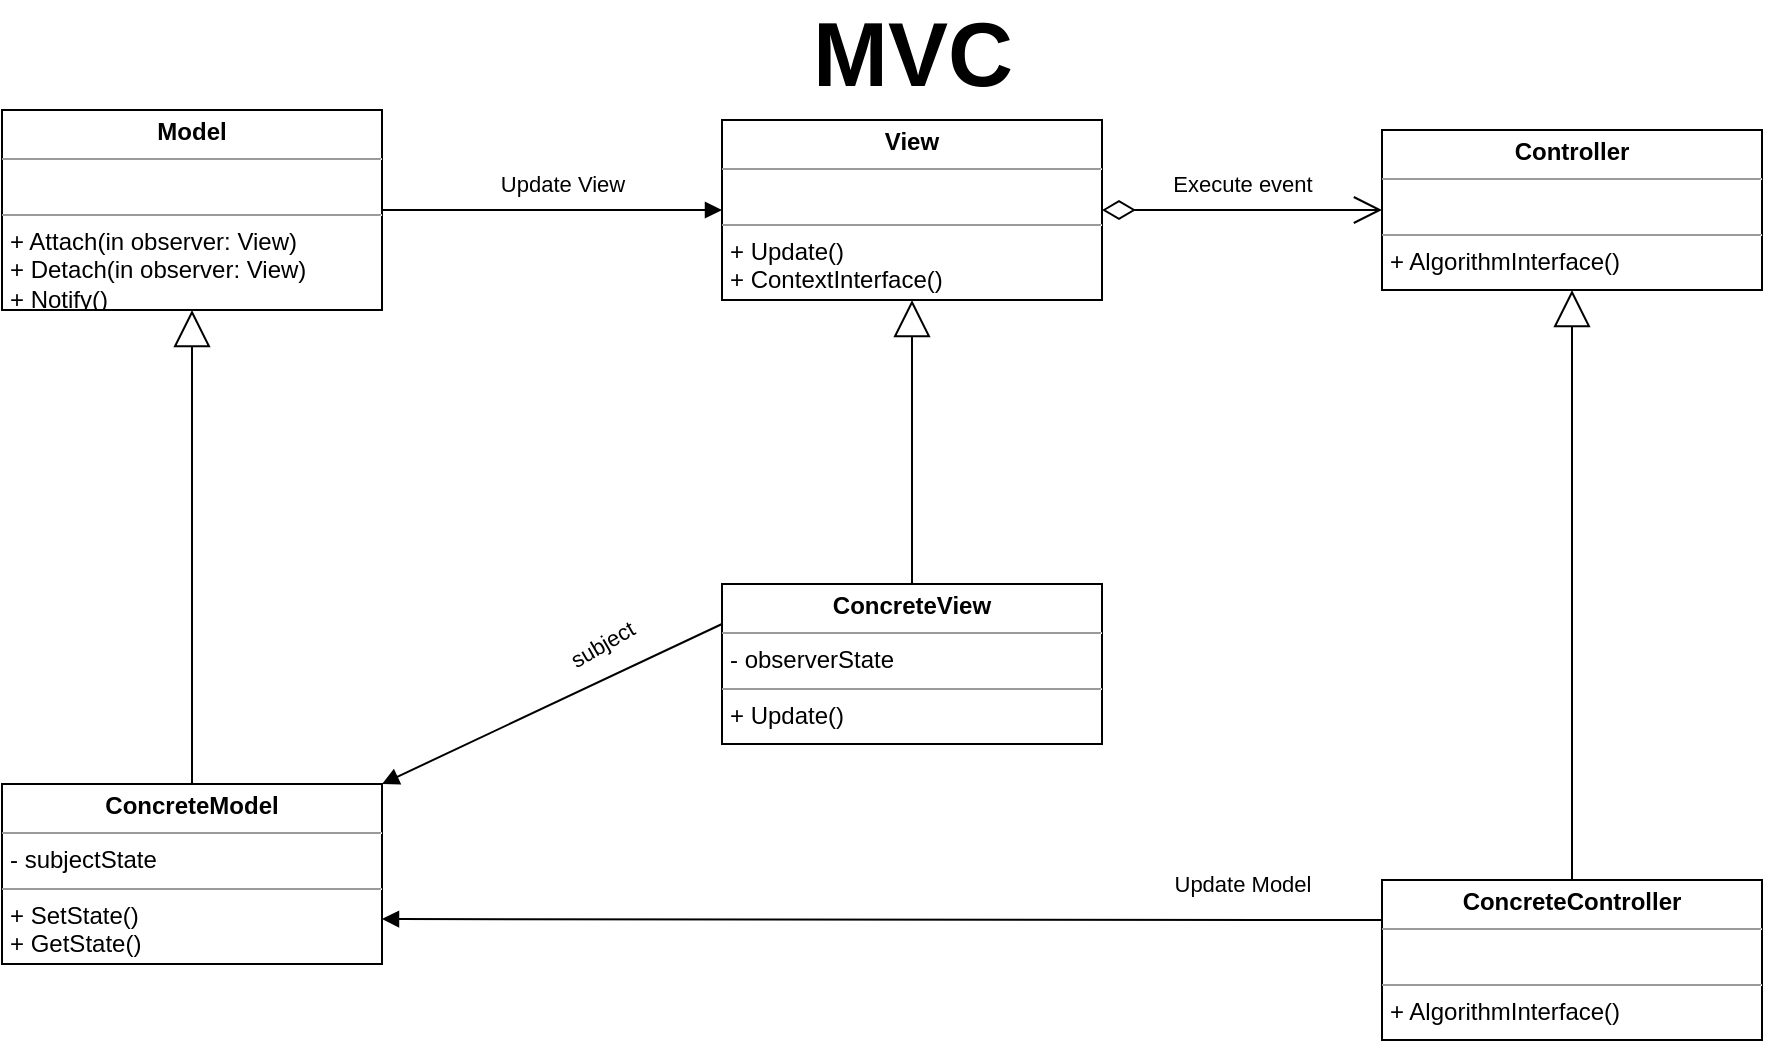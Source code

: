 <mxfile version="14.9.7" type="github" pages="3">
  <diagram name="MVC" id="Q8OBK8jg8iarGJ4GkFMG">
    <mxGraphModel dx="1246" dy="534" grid="1" gridSize="10" guides="1" tooltips="1" connect="1" arrows="1" fold="1" page="1" pageScale="1" pageWidth="850" pageHeight="1100" math="0" shadow="0">
      <root>
        <mxCell id="kVNsoRKstzG-KrucpYmG-0" />
        <mxCell id="kVNsoRKstzG-KrucpYmG-1" parent="kVNsoRKstzG-KrucpYmG-0" />
        <mxCell id="kVNsoRKstzG-KrucpYmG-2" value="&lt;p style=&quot;margin: 0px ; margin-top: 4px ; text-align: center&quot;&gt;&lt;b&gt;Controller&lt;/b&gt;&lt;/p&gt;&lt;hr size=&quot;1&quot;&gt;&lt;p style=&quot;margin: 0px ; margin-left: 4px&quot;&gt;&lt;br&gt;&lt;/p&gt;&lt;hr size=&quot;1&quot;&gt;&lt;p style=&quot;margin: 0px ; margin-left: 4px&quot;&gt;+ AlgorithmInterface()&lt;br&gt;&lt;/p&gt;" style="verticalAlign=top;align=left;overflow=fill;fontSize=12;fontFamily=Helvetica;html=1;" vertex="1" parent="kVNsoRKstzG-KrucpYmG-1">
          <mxGeometry x="1040" y="83" width="190" height="80" as="geometry" />
        </mxCell>
        <mxCell id="kVNsoRKstzG-KrucpYmG-3" value="&lt;p style=&quot;margin: 0px ; margin-top: 4px ; text-align: center&quot;&gt;&lt;b&gt;ConcreteController&lt;/b&gt;&lt;/p&gt;&lt;hr size=&quot;1&quot;&gt;&lt;p style=&quot;margin: 0px ; margin-left: 4px&quot;&gt;&lt;br&gt;&lt;/p&gt;&lt;hr size=&quot;1&quot;&gt;&lt;p style=&quot;margin: 0px ; margin-left: 4px&quot;&gt;+ AlgorithmInterface()&lt;br&gt;&lt;/p&gt;" style="verticalAlign=top;align=left;overflow=fill;fontSize=12;fontFamily=Helvetica;html=1;" vertex="1" parent="kVNsoRKstzG-KrucpYmG-1">
          <mxGeometry x="1040" y="458" width="190" height="80" as="geometry" />
        </mxCell>
        <mxCell id="kVNsoRKstzG-KrucpYmG-4" value="&lt;p style=&quot;margin: 0px ; margin-top: 4px ; text-align: center&quot;&gt;&lt;b&gt;View&lt;/b&gt;&lt;/p&gt;&lt;hr size=&quot;1&quot;&gt;&lt;p style=&quot;margin: 0px ; margin-left: 4px&quot;&gt;&lt;br&gt;&lt;/p&gt;&lt;hr size=&quot;1&quot;&gt;&lt;p style=&quot;margin: 0px ; margin-left: 4px&quot;&gt;+ Update()&lt;br&gt;&lt;/p&gt;&lt;p style=&quot;margin: 0px ; margin-left: 4px&quot;&gt;+ ContextInterface()&lt;/p&gt;" style="verticalAlign=top;align=left;overflow=fill;fontSize=12;fontFamily=Helvetica;html=1;" vertex="1" parent="kVNsoRKstzG-KrucpYmG-1">
          <mxGeometry x="710" y="78" width="190" height="90" as="geometry" />
        </mxCell>
        <mxCell id="kVNsoRKstzG-KrucpYmG-5" value="&lt;p style=&quot;margin: 0px ; margin-top: 4px ; text-align: center&quot;&gt;&lt;b&gt;Model&lt;/b&gt;&lt;/p&gt;&lt;hr size=&quot;1&quot;&gt;&lt;p style=&quot;margin: 0px ; margin-left: 4px&quot;&gt;&lt;br&gt;&lt;/p&gt;&lt;hr size=&quot;1&quot;&gt;&lt;p style=&quot;margin: 0px ; margin-left: 4px&quot;&gt;+ Attach(in observer: View)&lt;br&gt;&lt;/p&gt;&lt;p style=&quot;margin: 0px ; margin-left: 4px&quot;&gt;+ Detach(in observer: View)&lt;/p&gt;&lt;p style=&quot;margin: 0px ; margin-left: 4px&quot;&gt;+ Notify()&lt;/p&gt;" style="verticalAlign=top;align=left;overflow=fill;fontSize=12;fontFamily=Helvetica;html=1;" vertex="1" parent="kVNsoRKstzG-KrucpYmG-1">
          <mxGeometry x="350" y="73" width="190" height="100" as="geometry" />
        </mxCell>
        <mxCell id="kVNsoRKstzG-KrucpYmG-6" value="&lt;p style=&quot;margin: 0px ; margin-top: 4px ; text-align: center&quot;&gt;&lt;b&gt;ConcreteModel&lt;/b&gt;&lt;/p&gt;&lt;hr size=&quot;1&quot;&gt;&lt;p style=&quot;margin: 0px ; margin-left: 4px&quot;&gt;- subjectState&lt;/p&gt;&lt;hr size=&quot;1&quot;&gt;&lt;p style=&quot;margin: 0px ; margin-left: 4px&quot;&gt;+ SetState()&lt;br&gt;&lt;/p&gt;&lt;p style=&quot;margin: 0px ; margin-left: 4px&quot;&gt;+ GetState()&lt;/p&gt;" style="verticalAlign=top;align=left;overflow=fill;fontSize=12;fontFamily=Helvetica;html=1;" vertex="1" parent="kVNsoRKstzG-KrucpYmG-1">
          <mxGeometry x="350" y="410" width="190" height="90" as="geometry" />
        </mxCell>
        <mxCell id="kVNsoRKstzG-KrucpYmG-7" value="&lt;p style=&quot;margin: 0px ; margin-top: 4px ; text-align: center&quot;&gt;&lt;b&gt;ConcreteView&lt;/b&gt;&lt;/p&gt;&lt;hr size=&quot;1&quot;&gt;&lt;p style=&quot;margin: 0px ; margin-left: 4px&quot;&gt;- observerState&lt;/p&gt;&lt;hr size=&quot;1&quot;&gt;&lt;p style=&quot;margin: 0px ; margin-left: 4px&quot;&gt;+ Update()&lt;/p&gt;" style="verticalAlign=top;align=left;overflow=fill;fontSize=12;fontFamily=Helvetica;html=1;" vertex="1" parent="kVNsoRKstzG-KrucpYmG-1">
          <mxGeometry x="710" y="310" width="190" height="80" as="geometry" />
        </mxCell>
        <mxCell id="kVNsoRKstzG-KrucpYmG-8" value="" style="endArrow=block;startArrow=none;endFill=1;startFill=0;html=1;entryX=0;entryY=0.5;entryDx=0;entryDy=0;exitX=1;exitY=0.5;exitDx=0;exitDy=0;" edge="1" parent="kVNsoRKstzG-KrucpYmG-1" source="kVNsoRKstzG-KrucpYmG-5" target="kVNsoRKstzG-KrucpYmG-4">
          <mxGeometry width="160" relative="1" as="geometry">
            <mxPoint x="520" y="180" as="sourcePoint" />
            <mxPoint x="680" y="180" as="targetPoint" />
          </mxGeometry>
        </mxCell>
        <mxCell id="kVNsoRKstzG-KrucpYmG-9" value="Update View" style="edgeLabel;html=1;align=center;verticalAlign=middle;resizable=0;points=[];" vertex="1" connectable="0" parent="kVNsoRKstzG-KrucpYmG-8">
          <mxGeometry x="0.238" y="-4" relative="1" as="geometry">
            <mxPoint x="-15" y="-17" as="offset" />
          </mxGeometry>
        </mxCell>
        <mxCell id="kVNsoRKstzG-KrucpYmG-10" value="" style="endArrow=block;endSize=16;endFill=0;html=1;entryX=0.5;entryY=1;entryDx=0;entryDy=0;exitX=0.5;exitY=0;exitDx=0;exitDy=0;" edge="1" parent="kVNsoRKstzG-KrucpYmG-1" source="kVNsoRKstzG-KrucpYmG-3" target="kVNsoRKstzG-KrucpYmG-2">
          <mxGeometry width="160" relative="1" as="geometry">
            <mxPoint x="1040" y="349.17" as="sourcePoint" />
            <mxPoint x="1200" y="349.17" as="targetPoint" />
          </mxGeometry>
        </mxCell>
        <mxCell id="kVNsoRKstzG-KrucpYmG-11" value="" style="endArrow=block;endSize=16;endFill=0;html=1;entryX=0.5;entryY=1;entryDx=0;entryDy=0;exitX=0.5;exitY=0;exitDx=0;exitDy=0;" edge="1" parent="kVNsoRKstzG-KrucpYmG-1" source="kVNsoRKstzG-KrucpYmG-7" target="kVNsoRKstzG-KrucpYmG-4">
          <mxGeometry width="160" relative="1" as="geometry">
            <mxPoint x="1145" y="460" as="sourcePoint" />
            <mxPoint x="1145" y="173" as="targetPoint" />
          </mxGeometry>
        </mxCell>
        <mxCell id="kVNsoRKstzG-KrucpYmG-12" value="" style="html=1;verticalAlign=bottom;endArrow=block;entryX=1;entryY=0;entryDx=0;entryDy=0;exitX=0;exitY=0.25;exitDx=0;exitDy=0;" edge="1" parent="kVNsoRKstzG-KrucpYmG-1" source="kVNsoRKstzG-KrucpYmG-7" target="kVNsoRKstzG-KrucpYmG-6">
          <mxGeometry width="80" relative="1" as="geometry">
            <mxPoint x="510" y="270" as="sourcePoint" />
            <mxPoint x="590" y="270" as="targetPoint" />
          </mxGeometry>
        </mxCell>
        <mxCell id="kVNsoRKstzG-KrucpYmG-13" value="subject" style="edgeLabel;html=1;align=center;verticalAlign=middle;resizable=0;points=[];rotation=-30;" vertex="1" connectable="0" parent="kVNsoRKstzG-KrucpYmG-12">
          <mxGeometry x="-0.446" y="-2" relative="1" as="geometry">
            <mxPoint x="-12" y="-10" as="offset" />
          </mxGeometry>
        </mxCell>
        <mxCell id="kVNsoRKstzG-KrucpYmG-14" value="" style="html=1;verticalAlign=bottom;endArrow=block;entryX=1;entryY=0.75;entryDx=0;entryDy=0;exitX=0;exitY=0.25;exitDx=0;exitDy=0;" edge="1" parent="kVNsoRKstzG-KrucpYmG-1" source="kVNsoRKstzG-KrucpYmG-3" target="kVNsoRKstzG-KrucpYmG-6">
          <mxGeometry width="80" relative="1" as="geometry">
            <mxPoint x="720" y="340" as="sourcePoint" />
            <mxPoint x="540" y="420" as="targetPoint" />
          </mxGeometry>
        </mxCell>
        <mxCell id="kVNsoRKstzG-KrucpYmG-15" value="Update Model" style="edgeLabel;html=1;align=center;verticalAlign=middle;resizable=0;points=[];" vertex="1" connectable="0" parent="kVNsoRKstzG-KrucpYmG-14">
          <mxGeometry x="-0.681" y="-5" relative="1" as="geometry">
            <mxPoint x="10" y="-13" as="offset" />
          </mxGeometry>
        </mxCell>
        <mxCell id="kVNsoRKstzG-KrucpYmG-16" value="" style="endArrow=block;endSize=16;endFill=0;html=1;entryX=0.5;entryY=1;entryDx=0;entryDy=0;exitX=0.5;exitY=0;exitDx=0;exitDy=0;" edge="1" parent="kVNsoRKstzG-KrucpYmG-1" source="kVNsoRKstzG-KrucpYmG-6" target="kVNsoRKstzG-KrucpYmG-5">
          <mxGeometry width="160" relative="1" as="geometry">
            <mxPoint x="815" y="320" as="sourcePoint" />
            <mxPoint x="815" y="178" as="targetPoint" />
          </mxGeometry>
        </mxCell>
        <mxCell id="kVNsoRKstzG-KrucpYmG-17" value="" style="endArrow=open;html=1;endSize=12;startArrow=diamondThin;startSize=14;startFill=0;edgeStyle=orthogonalEdgeStyle;align=left;verticalAlign=bottom;entryX=0;entryY=0.5;entryDx=0;entryDy=0;exitX=1;exitY=0.5;exitDx=0;exitDy=0;" edge="1" parent="kVNsoRKstzG-KrucpYmG-1" source="kVNsoRKstzG-KrucpYmG-4" target="kVNsoRKstzG-KrucpYmG-2">
          <mxGeometry x="-1" y="3" relative="1" as="geometry">
            <mxPoint x="950" y="240" as="sourcePoint" />
            <mxPoint x="1110" y="240" as="targetPoint" />
          </mxGeometry>
        </mxCell>
        <mxCell id="kVNsoRKstzG-KrucpYmG-18" value="Execute event" style="edgeLabel;html=1;align=center;verticalAlign=middle;resizable=0;points=[];" vertex="1" connectable="0" parent="kVNsoRKstzG-KrucpYmG-17">
          <mxGeometry x="0.217" relative="1" as="geometry">
            <mxPoint x="-15" y="-13" as="offset" />
          </mxGeometry>
        </mxCell>
        <mxCell id="kVNsoRKstzG-KrucpYmG-19" value="&lt;b&gt;&lt;font style=&quot;font-size: 45px&quot;&gt;MVC&lt;/font&gt;&lt;/b&gt;" style="text;html=1;align=center;verticalAlign=middle;resizable=0;points=[];autosize=1;strokeColor=none;" vertex="1" parent="kVNsoRKstzG-KrucpYmG-1">
          <mxGeometry x="745" y="30" width="120" height="30" as="geometry" />
        </mxCell>
      </root>
    </mxGraphModel>
  </diagram>
  <diagram id="Fx8kKY_BRM-Lc1JYMPlF" name="MVP">
    <mxGraphModel dx="1246" dy="534" grid="1" gridSize="10" guides="1" tooltips="1" connect="1" arrows="1" fold="1" page="1" pageScale="1" pageWidth="850" pageHeight="1100" math="0" shadow="0">
      <root>
        <mxCell id="0" />
        <mxCell id="1" parent="0" />
        <mxCell id="iWd5NyOoECmbzADoSU0J-9" value="&lt;p style=&quot;margin: 0px ; margin-top: 4px ; text-align: center&quot;&gt;&lt;b&gt;View&lt;/b&gt;&lt;/p&gt;&lt;hr size=&quot;1&quot;&gt;&lt;p style=&quot;margin: 0px ; margin-left: 4px&quot;&gt;&lt;br&gt;&lt;/p&gt;&lt;hr size=&quot;1&quot;&gt;&lt;p style=&quot;margin: 0px ; margin-left: 4px&quot;&gt;+ Update()&lt;/p&gt;" style="verticalAlign=top;align=left;overflow=fill;fontSize=12;fontFamily=Helvetica;html=1;" vertex="1" parent="1">
          <mxGeometry x="120" y="230" width="90" height="80" as="geometry" />
        </mxCell>
        <mxCell id="iWd5NyOoECmbzADoSU0J-10" value="&lt;p style=&quot;margin: 0px ; margin-top: 4px ; text-align: center&quot;&gt;&lt;b&gt;Model&lt;/b&gt;&lt;/p&gt;&lt;hr size=&quot;1&quot;&gt;&lt;p style=&quot;margin: 0px ; margin-left: 4px&quot;&gt;&lt;br&gt;&lt;/p&gt;&lt;hr size=&quot;1&quot;&gt;&lt;p style=&quot;margin: 0px ; margin-left: 4px&quot;&gt;+ SetState()&lt;/p&gt;&lt;p style=&quot;margin: 0px ; margin-left: 4px&quot;&gt;+ GetState()&lt;/p&gt;" style="verticalAlign=top;align=left;overflow=fill;fontSize=12;fontFamily=Helvetica;html=1;" vertex="1" parent="1">
          <mxGeometry x="100" y="518" width="110" height="100" as="geometry" />
        </mxCell>
        <mxCell id="iWd5NyOoECmbzADoSU0J-30" value="&lt;b&gt;&lt;font style=&quot;font-size: 45px&quot;&gt;MVP&lt;/font&gt;&lt;/b&gt;" style="text;html=1;align=center;verticalAlign=middle;resizable=0;points=[];autosize=1;strokeColor=none;" vertex="1" parent="1">
          <mxGeometry x="400" y="90" width="110" height="30" as="geometry" />
        </mxCell>
        <mxCell id="wLuInHaEAMxixHWDk6zt-2" value="&lt;p style=&quot;margin: 0px ; margin-top: 4px ; text-align: center&quot;&gt;&lt;b&gt;Interactor&lt;/b&gt;&lt;/p&gt;&lt;hr size=&quot;1&quot;&gt;&lt;p style=&quot;margin: 0px ; margin-left: 4px&quot;&gt;&lt;br&gt;&lt;/p&gt;&lt;hr size=&quot;1&quot;&gt;&lt;p style=&quot;margin: 0px ; margin-left: 4px&quot;&gt;+ AddItem()&lt;/p&gt;" style="verticalAlign=top;align=left;overflow=fill;fontSize=12;fontFamily=Helvetica;html=1;" vertex="1" parent="1">
          <mxGeometry x="410" y="160" width="90" height="80" as="geometry" />
        </mxCell>
        <mxCell id="wLuInHaEAMxixHWDk6zt-3" value="&lt;p style=&quot;margin: 0px ; margin-top: 4px ; text-align: center&quot;&gt;&lt;b&gt;Presenter&lt;/b&gt;&lt;/p&gt;&lt;hr size=&quot;1&quot;&gt;&lt;p style=&quot;margin: 0px ; margin-left: 4px&quot;&gt;&lt;br&gt;&lt;/p&gt;&lt;hr size=&quot;1&quot;&gt;&lt;p style=&quot;margin: 0px ; margin-left: 4px&quot;&gt;+ CreateView()&lt;/p&gt;" style="verticalAlign=top;align=left;overflow=fill;fontSize=12;fontFamily=Helvetica;html=1;" vertex="1" parent="1">
          <mxGeometry x="410" y="370" width="90" height="80" as="geometry" />
        </mxCell>
        <mxCell id="wLuInHaEAMxixHWDk6zt-4" value="&lt;p style=&quot;margin: 0px ; margin-top: 4px ; text-align: center&quot;&gt;&lt;b&gt;Command&lt;/b&gt;&lt;/p&gt;&lt;hr size=&quot;1&quot;&gt;&lt;p style=&quot;margin: 0px ; margin-left: 4px&quot;&gt;&lt;br&gt;&lt;/p&gt;&lt;hr size=&quot;1&quot;&gt;&lt;p style=&quot;margin: 0px ; margin-left: 4px&quot;&gt;+ doCommand()&lt;/p&gt;&lt;p style=&quot;margin: 0px ; margin-left: 4px&quot;&gt;+ undoCommand&lt;/p&gt;" style="verticalAlign=top;align=left;overflow=fill;fontSize=12;fontFamily=Helvetica;html=1;" vertex="1" parent="1">
          <mxGeometry x="400" y="528" width="110" height="92" as="geometry" />
        </mxCell>
        <mxCell id="wLuInHaEAMxixHWDk6zt-5" value="&lt;p style=&quot;margin: 0px ; margin-top: 4px ; text-align: center&quot;&gt;&lt;b&gt;Selection&lt;/b&gt;&lt;/p&gt;&lt;hr size=&quot;1&quot;&gt;&lt;p style=&quot;margin: 0px ; margin-left: 4px&quot;&gt;- State&lt;/p&gt;&lt;hr size=&quot;1&quot;&gt;&lt;p style=&quot;margin: 0px ; margin-left: 4px&quot;&gt;&lt;br&gt;&lt;/p&gt;" style="verticalAlign=top;align=left;overflow=fill;fontSize=12;fontFamily=Helvetica;html=1;" vertex="1" parent="1">
          <mxGeometry x="640" y="370" width="90" height="80" as="geometry" />
        </mxCell>
        <mxCell id="wLuInHaEAMxixHWDk6zt-10" value="" style="endArrow=open;endFill=1;endSize=12;html=1;entryX=0.75;entryY=1;entryDx=0;entryDy=0;exitX=0.75;exitY=0;exitDx=0;exitDy=0;" edge="1" parent="1" source="wLuInHaEAMxixHWDk6zt-3" target="wLuInHaEAMxixHWDk6zt-2">
          <mxGeometry width="160" relative="1" as="geometry">
            <mxPoint x="220" y="460" as="sourcePoint" />
            <mxPoint x="380" y="460" as="targetPoint" />
          </mxGeometry>
        </mxCell>
        <mxCell id="wLuInHaEAMxixHWDk6zt-11" value="" style="endArrow=open;endFill=1;endSize=12;html=1;entryX=0.25;entryY=0;entryDx=0;entryDy=0;exitX=0.25;exitY=1;exitDx=0;exitDy=0;" edge="1" parent="1" source="wLuInHaEAMxixHWDk6zt-2" target="wLuInHaEAMxixHWDk6zt-3">
          <mxGeometry width="160" relative="1" as="geometry">
            <mxPoint x="487.5" y="380" as="sourcePoint" />
            <mxPoint x="487.5" y="250" as="targetPoint" />
          </mxGeometry>
        </mxCell>
        <mxCell id="wLuInHaEAMxixHWDk6zt-12" value="" style="endArrow=open;endFill=1;endSize=12;html=1;entryX=0;entryY=0.25;entryDx=0;entryDy=0;exitX=1;exitY=0.25;exitDx=0;exitDy=0;" edge="1" parent="1" source="iWd5NyOoECmbzADoSU0J-9" target="wLuInHaEAMxixHWDk6zt-2">
          <mxGeometry width="160" relative="1" as="geometry">
            <mxPoint x="442.5" y="250" as="sourcePoint" />
            <mxPoint x="442.5" y="380" as="targetPoint" />
          </mxGeometry>
        </mxCell>
        <mxCell id="wLuInHaEAMxixHWDk6zt-14" value="" style="endArrow=open;html=1;endSize=12;startArrow=diamondThin;startSize=14;startFill=0;edgeStyle=orthogonalEdgeStyle;align=left;verticalAlign=bottom;entryX=1;entryY=0.5;entryDx=0;entryDy=0;exitX=0;exitY=0.25;exitDx=0;exitDy=0;" edge="1" parent="1" source="wLuInHaEAMxixHWDk6zt-3" target="iWd5NyOoECmbzADoSU0J-9">
          <mxGeometry x="-1" y="3" relative="1" as="geometry">
            <mxPoint x="150" y="430" as="sourcePoint" />
            <mxPoint x="310" y="430" as="targetPoint" />
          </mxGeometry>
        </mxCell>
        <mxCell id="wLuInHaEAMxixHWDk6zt-15" value="" style="endArrow=open;html=1;endSize=12;startArrow=diamondThin;startSize=14;startFill=0;edgeStyle=orthogonalEdgeStyle;align=left;verticalAlign=bottom;entryX=1;entryY=0.25;entryDx=0;entryDy=0;exitX=0;exitY=0.75;exitDx=0;exitDy=0;" edge="1" parent="1" source="wLuInHaEAMxixHWDk6zt-3" target="iWd5NyOoECmbzADoSU0J-10">
          <mxGeometry x="-1" y="3" relative="1" as="geometry">
            <mxPoint x="420" y="400" as="sourcePoint" />
            <mxPoint x="220" y="280" as="targetPoint" />
          </mxGeometry>
        </mxCell>
        <mxCell id="wLuInHaEAMxixHWDk6zt-16" value="" style="endArrow=open;html=1;endSize=12;startArrow=diamondThin;startSize=14;startFill=0;edgeStyle=orthogonalEdgeStyle;align=left;verticalAlign=bottom;entryX=0.5;entryY=0;entryDx=0;entryDy=0;exitX=0.5;exitY=1;exitDx=0;exitDy=0;" edge="1" parent="1" source="wLuInHaEAMxixHWDk6zt-3" target="wLuInHaEAMxixHWDk6zt-4">
          <mxGeometry x="-1" y="3" relative="1" as="geometry">
            <mxPoint x="420" y="440" as="sourcePoint" />
            <mxPoint x="220" y="553" as="targetPoint" />
          </mxGeometry>
        </mxCell>
        <mxCell id="wLuInHaEAMxixHWDk6zt-17" value="" style="endArrow=open;html=1;endSize=12;startArrow=diamondThin;startSize=14;startFill=0;edgeStyle=orthogonalEdgeStyle;align=left;verticalAlign=bottom;entryX=0;entryY=0.5;entryDx=0;entryDy=0;exitX=1;exitY=0.5;exitDx=0;exitDy=0;" edge="1" parent="1" source="wLuInHaEAMxixHWDk6zt-3" target="wLuInHaEAMxixHWDk6zt-5">
          <mxGeometry x="-1" y="3" relative="1" as="geometry">
            <mxPoint x="465" y="460" as="sourcePoint" />
            <mxPoint x="465" y="538" as="targetPoint" />
          </mxGeometry>
        </mxCell>
      </root>
    </mxGraphModel>
  </diagram>
  <diagram name="MVVM" id="uQm-4-SEOfxKTQ9WFlBp">
    <mxGraphModel dx="1246" dy="534" grid="1" gridSize="10" guides="1" tooltips="1" connect="1" arrows="1" fold="1" page="1" pageScale="1" pageWidth="850" pageHeight="1100" math="0" shadow="0">
      <root>
        <mxCell id="yLuWPBMP9b1I59TNnEor-0" />
        <mxCell id="yLuWPBMP9b1I59TNnEor-1" parent="yLuWPBMP9b1I59TNnEor-0" />
        <mxCell id="yLuWPBMP9b1I59TNnEor-2" value="&lt;p style=&quot;margin: 0px ; margin-top: 4px ; text-align: center&quot;&gt;&lt;b&gt;Controller&lt;/b&gt;&lt;/p&gt;&lt;hr size=&quot;1&quot;&gt;&lt;p style=&quot;margin: 0px ; margin-left: 4px&quot;&gt;&lt;br&gt;&lt;/p&gt;&lt;hr size=&quot;1&quot;&gt;&lt;p style=&quot;margin: 0px ; margin-left: 4px&quot;&gt;+ AlgorithmInterface()&lt;br&gt;&lt;/p&gt;" style="verticalAlign=top;align=left;overflow=fill;fontSize=12;fontFamily=Helvetica;html=1;" vertex="1" parent="yLuWPBMP9b1I59TNnEor-1">
          <mxGeometry x="1040" y="83" width="190" height="80" as="geometry" />
        </mxCell>
        <mxCell id="yLuWPBMP9b1I59TNnEor-3" value="&lt;p style=&quot;margin: 0px ; margin-top: 4px ; text-align: center&quot;&gt;&lt;b&gt;ConcreteController&lt;/b&gt;&lt;/p&gt;&lt;hr size=&quot;1&quot;&gt;&lt;p style=&quot;margin: 0px ; margin-left: 4px&quot;&gt;&lt;br&gt;&lt;/p&gt;&lt;hr size=&quot;1&quot;&gt;&lt;p style=&quot;margin: 0px ; margin-left: 4px&quot;&gt;+ AlgorithmInterface()&lt;br&gt;&lt;/p&gt;" style="verticalAlign=top;align=left;overflow=fill;fontSize=12;fontFamily=Helvetica;html=1;" vertex="1" parent="yLuWPBMP9b1I59TNnEor-1">
          <mxGeometry x="1040" y="458" width="190" height="80" as="geometry" />
        </mxCell>
        <mxCell id="yLuWPBMP9b1I59TNnEor-4" value="&lt;p style=&quot;margin: 0px ; margin-top: 4px ; text-align: center&quot;&gt;&lt;b&gt;View&lt;/b&gt;&lt;/p&gt;&lt;hr size=&quot;1&quot;&gt;&lt;p style=&quot;margin: 0px ; margin-left: 4px&quot;&gt;&lt;br&gt;&lt;/p&gt;&lt;hr size=&quot;1&quot;&gt;&lt;p style=&quot;margin: 0px ; margin-left: 4px&quot;&gt;+ Update()&lt;br&gt;&lt;/p&gt;&lt;p style=&quot;margin: 0px ; margin-left: 4px&quot;&gt;+ ContextInterface()&lt;/p&gt;" style="verticalAlign=top;align=left;overflow=fill;fontSize=12;fontFamily=Helvetica;html=1;" vertex="1" parent="yLuWPBMP9b1I59TNnEor-1">
          <mxGeometry x="710" y="78" width="190" height="90" as="geometry" />
        </mxCell>
        <mxCell id="yLuWPBMP9b1I59TNnEor-5" value="&lt;p style=&quot;margin: 0px ; margin-top: 4px ; text-align: center&quot;&gt;&lt;b&gt;Model&lt;/b&gt;&lt;/p&gt;&lt;hr size=&quot;1&quot;&gt;&lt;p style=&quot;margin: 0px ; margin-left: 4px&quot;&gt;&lt;br&gt;&lt;/p&gt;&lt;hr size=&quot;1&quot;&gt;&lt;p style=&quot;margin: 0px ; margin-left: 4px&quot;&gt;+ Attach(in observer: View)&lt;br&gt;&lt;/p&gt;&lt;p style=&quot;margin: 0px ; margin-left: 4px&quot;&gt;+ Detach(in observer: View)&lt;/p&gt;&lt;p style=&quot;margin: 0px ; margin-left: 4px&quot;&gt;+ Notify()&lt;/p&gt;" style="verticalAlign=top;align=left;overflow=fill;fontSize=12;fontFamily=Helvetica;html=1;" vertex="1" parent="yLuWPBMP9b1I59TNnEor-1">
          <mxGeometry x="350" y="73" width="190" height="100" as="geometry" />
        </mxCell>
        <mxCell id="yLuWPBMP9b1I59TNnEor-6" value="&lt;p style=&quot;margin: 0px ; margin-top: 4px ; text-align: center&quot;&gt;&lt;b&gt;ConcreteModel&lt;/b&gt;&lt;/p&gt;&lt;hr size=&quot;1&quot;&gt;&lt;p style=&quot;margin: 0px ; margin-left: 4px&quot;&gt;- subjectState&lt;/p&gt;&lt;hr size=&quot;1&quot;&gt;&lt;p style=&quot;margin: 0px ; margin-left: 4px&quot;&gt;+ SetState()&lt;br&gt;&lt;/p&gt;&lt;p style=&quot;margin: 0px ; margin-left: 4px&quot;&gt;+ GetState()&lt;/p&gt;" style="verticalAlign=top;align=left;overflow=fill;fontSize=12;fontFamily=Helvetica;html=1;" vertex="1" parent="yLuWPBMP9b1I59TNnEor-1">
          <mxGeometry x="350" y="410" width="190" height="90" as="geometry" />
        </mxCell>
        <mxCell id="yLuWPBMP9b1I59TNnEor-7" value="&lt;p style=&quot;margin: 0px ; margin-top: 4px ; text-align: center&quot;&gt;&lt;b&gt;ConcreteView&lt;/b&gt;&lt;/p&gt;&lt;hr size=&quot;1&quot;&gt;&lt;p style=&quot;margin: 0px ; margin-left: 4px&quot;&gt;- observerState&lt;/p&gt;&lt;hr size=&quot;1&quot;&gt;&lt;p style=&quot;margin: 0px ; margin-left: 4px&quot;&gt;+ Update()&lt;/p&gt;" style="verticalAlign=top;align=left;overflow=fill;fontSize=12;fontFamily=Helvetica;html=1;" vertex="1" parent="yLuWPBMP9b1I59TNnEor-1">
          <mxGeometry x="710" y="310" width="190" height="80" as="geometry" />
        </mxCell>
        <mxCell id="yLuWPBMP9b1I59TNnEor-8" value="" style="endArrow=block;startArrow=none;endFill=1;startFill=0;html=1;entryX=0;entryY=0.5;entryDx=0;entryDy=0;exitX=1;exitY=0.5;exitDx=0;exitDy=0;" edge="1" parent="yLuWPBMP9b1I59TNnEor-1" source="yLuWPBMP9b1I59TNnEor-5" target="yLuWPBMP9b1I59TNnEor-4">
          <mxGeometry width="160" relative="1" as="geometry">
            <mxPoint x="520" y="180" as="sourcePoint" />
            <mxPoint x="680" y="180" as="targetPoint" />
          </mxGeometry>
        </mxCell>
        <mxCell id="yLuWPBMP9b1I59TNnEor-9" value="Update View" style="edgeLabel;html=1;align=center;verticalAlign=middle;resizable=0;points=[];" vertex="1" connectable="0" parent="yLuWPBMP9b1I59TNnEor-8">
          <mxGeometry x="0.238" y="-4" relative="1" as="geometry">
            <mxPoint x="-15" y="-17" as="offset" />
          </mxGeometry>
        </mxCell>
        <mxCell id="yLuWPBMP9b1I59TNnEor-10" value="" style="endArrow=block;endSize=16;endFill=0;html=1;entryX=0.5;entryY=1;entryDx=0;entryDy=0;exitX=0.5;exitY=0;exitDx=0;exitDy=0;" edge="1" parent="yLuWPBMP9b1I59TNnEor-1" source="yLuWPBMP9b1I59TNnEor-3" target="yLuWPBMP9b1I59TNnEor-2">
          <mxGeometry width="160" relative="1" as="geometry">
            <mxPoint x="1040" y="349.17" as="sourcePoint" />
            <mxPoint x="1200" y="349.17" as="targetPoint" />
          </mxGeometry>
        </mxCell>
        <mxCell id="yLuWPBMP9b1I59TNnEor-11" value="" style="endArrow=block;endSize=16;endFill=0;html=1;entryX=0.5;entryY=1;entryDx=0;entryDy=0;exitX=0.5;exitY=0;exitDx=0;exitDy=0;" edge="1" parent="yLuWPBMP9b1I59TNnEor-1" source="yLuWPBMP9b1I59TNnEor-7" target="yLuWPBMP9b1I59TNnEor-4">
          <mxGeometry width="160" relative="1" as="geometry">
            <mxPoint x="1145" y="460" as="sourcePoint" />
            <mxPoint x="1145" y="173" as="targetPoint" />
          </mxGeometry>
        </mxCell>
        <mxCell id="yLuWPBMP9b1I59TNnEor-12" value="" style="html=1;verticalAlign=bottom;endArrow=block;entryX=1;entryY=0;entryDx=0;entryDy=0;exitX=0;exitY=0.25;exitDx=0;exitDy=0;" edge="1" parent="yLuWPBMP9b1I59TNnEor-1" source="yLuWPBMP9b1I59TNnEor-7" target="yLuWPBMP9b1I59TNnEor-6">
          <mxGeometry width="80" relative="1" as="geometry">
            <mxPoint x="510" y="270" as="sourcePoint" />
            <mxPoint x="590" y="270" as="targetPoint" />
          </mxGeometry>
        </mxCell>
        <mxCell id="yLuWPBMP9b1I59TNnEor-13" value="subject" style="edgeLabel;html=1;align=center;verticalAlign=middle;resizable=0;points=[];rotation=-30;" vertex="1" connectable="0" parent="yLuWPBMP9b1I59TNnEor-12">
          <mxGeometry x="-0.446" y="-2" relative="1" as="geometry">
            <mxPoint x="-12" y="-10" as="offset" />
          </mxGeometry>
        </mxCell>
        <mxCell id="yLuWPBMP9b1I59TNnEor-14" value="" style="html=1;verticalAlign=bottom;endArrow=block;entryX=1;entryY=0.75;entryDx=0;entryDy=0;exitX=0;exitY=0.25;exitDx=0;exitDy=0;" edge="1" parent="yLuWPBMP9b1I59TNnEor-1" source="yLuWPBMP9b1I59TNnEor-3" target="yLuWPBMP9b1I59TNnEor-6">
          <mxGeometry width="80" relative="1" as="geometry">
            <mxPoint x="720" y="340" as="sourcePoint" />
            <mxPoint x="540" y="420" as="targetPoint" />
          </mxGeometry>
        </mxCell>
        <mxCell id="yLuWPBMP9b1I59TNnEor-15" value="Update Model" style="edgeLabel;html=1;align=center;verticalAlign=middle;resizable=0;points=[];" vertex="1" connectable="0" parent="yLuWPBMP9b1I59TNnEor-14">
          <mxGeometry x="-0.681" y="-5" relative="1" as="geometry">
            <mxPoint x="10" y="-13" as="offset" />
          </mxGeometry>
        </mxCell>
        <mxCell id="yLuWPBMP9b1I59TNnEor-16" value="" style="endArrow=block;endSize=16;endFill=0;html=1;entryX=0.5;entryY=1;entryDx=0;entryDy=0;exitX=0.5;exitY=0;exitDx=0;exitDy=0;" edge="1" parent="yLuWPBMP9b1I59TNnEor-1" source="yLuWPBMP9b1I59TNnEor-6" target="yLuWPBMP9b1I59TNnEor-5">
          <mxGeometry width="160" relative="1" as="geometry">
            <mxPoint x="815" y="320" as="sourcePoint" />
            <mxPoint x="815" y="178" as="targetPoint" />
          </mxGeometry>
        </mxCell>
        <mxCell id="yLuWPBMP9b1I59TNnEor-17" value="" style="endArrow=open;html=1;endSize=12;startArrow=diamondThin;startSize=14;startFill=0;edgeStyle=orthogonalEdgeStyle;align=left;verticalAlign=bottom;entryX=0;entryY=0.5;entryDx=0;entryDy=0;exitX=1;exitY=0.5;exitDx=0;exitDy=0;" edge="1" parent="yLuWPBMP9b1I59TNnEor-1" source="yLuWPBMP9b1I59TNnEor-4" target="yLuWPBMP9b1I59TNnEor-2">
          <mxGeometry x="-1" y="3" relative="1" as="geometry">
            <mxPoint x="950" y="240" as="sourcePoint" />
            <mxPoint x="1110" y="240" as="targetPoint" />
          </mxGeometry>
        </mxCell>
        <mxCell id="yLuWPBMP9b1I59TNnEor-18" value="Execute event" style="edgeLabel;html=1;align=center;verticalAlign=middle;resizable=0;points=[];" vertex="1" connectable="0" parent="yLuWPBMP9b1I59TNnEor-17">
          <mxGeometry x="0.217" relative="1" as="geometry">
            <mxPoint x="-15" y="-13" as="offset" />
          </mxGeometry>
        </mxCell>
        <mxCell id="yLuWPBMP9b1I59TNnEor-19" value="&lt;b&gt;&lt;font style=&quot;font-size: 45px&quot;&gt;MVVM&lt;/font&gt;&lt;/b&gt;" style="text;html=1;align=center;verticalAlign=middle;resizable=0;points=[];autosize=1;strokeColor=none;" vertex="1" parent="yLuWPBMP9b1I59TNnEor-1">
          <mxGeometry x="730" y="30" width="150" height="30" as="geometry" />
        </mxCell>
      </root>
    </mxGraphModel>
  </diagram>
</mxfile>
